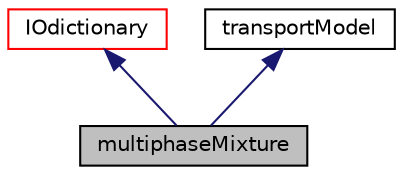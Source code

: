 digraph "multiphaseMixture"
{
  bgcolor="transparent";
  edge [fontname="Helvetica",fontsize="10",labelfontname="Helvetica",labelfontsize="10"];
  node [fontname="Helvetica",fontsize="10",shape=record];
  Node10 [label="multiphaseMixture",height=0.2,width=0.4,color="black", fillcolor="grey75", style="filled", fontcolor="black"];
  Node11 -> Node10 [dir="back",color="midnightblue",fontsize="10",style="solid",fontname="Helvetica"];
  Node11 [label="IOdictionary",height=0.2,width=0.4,color="red",URL="$a27265.html",tooltip="IOdictionary is derived from dictionary and IOobject to give the dictionary automatic IO functionalit..."];
  Node24 -> Node10 [dir="back",color="midnightblue",fontsize="10",style="solid",fontname="Helvetica"];
  Node24 [label="transportModel",height=0.2,width=0.4,color="black",URL="$a31849.html",tooltip="Base-class for all transport models used by the incompressible turbulence models. ..."];
}
